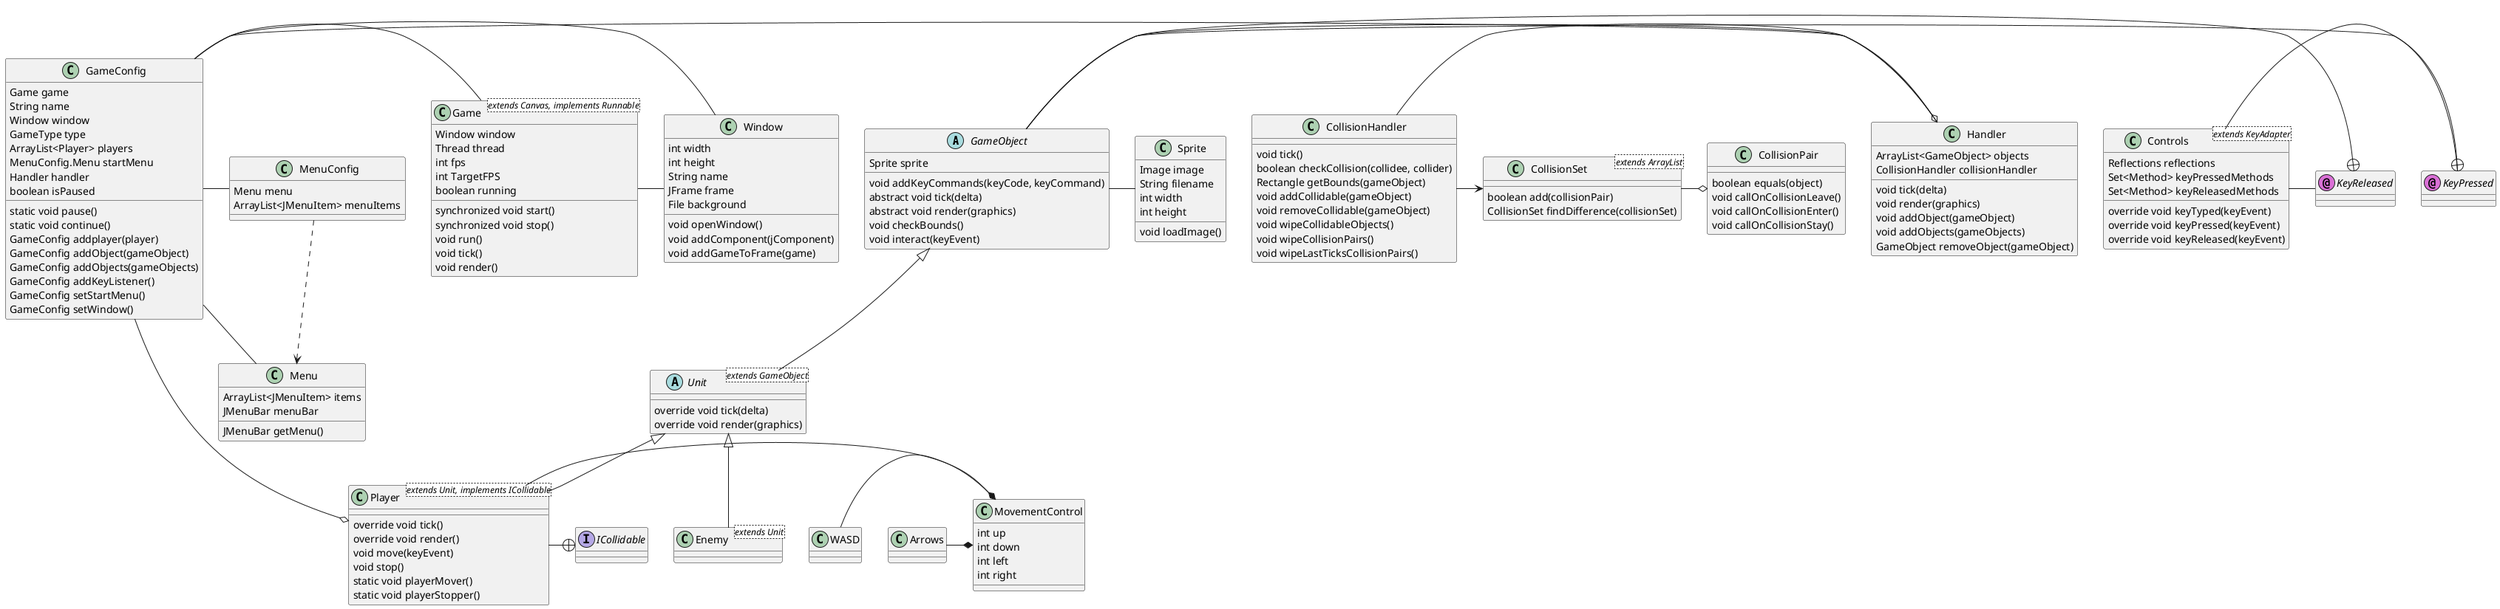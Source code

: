 @startuml

abstract class GameObject{
    Sprite sprite
    void addKeyCommands(keyCode, keyCommand)
    abstract void tick(delta)
    abstract void render(graphics)
    void checkBounds()
    void interact(keyEvent)
}
class CollisionHandler{
    void tick()
    boolean checkCollision(collidee, collider)
    Rectangle getBounds(gameObject)
    void addCollidable(gameObject)
    void removeCollidable(gameObject)
    void wipeCollidableObjects()
    void wipeCollisionPairs()
    void wipeLastTicksCollisionPairs()
}
class CollisionPair{
    boolean equals(object)
    void callOnCollisionLeave()
    void callOnCollisionEnter()
    void callOnCollisionStay()
}
class CollisionSet<extends ArrayList>{
    boolean add(collisionPair)
    CollisionSet findDifference(collisionSet)
}
class Controls<extends KeyAdapter>{
    Reflections reflections
    Set<Method> keyPressedMethods
    Set<Method> keyReleasedMethods
    override void keyTyped(keyEvent)
    override void keyPressed(keyEvent)
    override void keyReleased(keyEvent)
}
class Enemy<extends Unit>{

}
class GameConfig{
    Game game
    String name
    Window window
    GameType type
    ArrayList<Player> players
    MenuConfig.Menu startMenu
    Handler handler
    boolean isPaused
    static void pause()
    static void continue()
    GameConfig addplayer(player)
    GameConfig addObject(gameObject)
    GameConfig addObjects(gameObjects)
    GameConfig addKeyListener()
    GameConfig setStartMenu()
    GameConfig setWindow()
}
class Game<extends Canvas, implements Runnable>{
    Window window
    Thread thread
    int fps
    int TargetFPS
    boolean running
    synchronized void start()
    synchronized void stop()
    void run()
    void tick()
    void render()
}
class Handler{
    ArrayList<GameObject> objects
    CollisionHandler collisionHandler
    void tick(delta)
    void render(graphics)
    void addObject(gameObject)
    void addObjects(gameObjects)
    GameObject removeObject(gameObject)
}
interface ICollidable
interface KeyPressed <<@, orchid>>
interface KeyReleased <<@, orchid>>
class MenuConfig{
    Menu menu
    ArrayList<JMenuItem> menuItems
}
class Menu{
    ArrayList<JMenuItem> items
    JMenuBar menuBar

    JMenuBar getMenu()
}
class MovementControl{
    int up
    int down
    int left
    int right
}
class WASD
class Arrows
class Player<extends Unit, implements ICollidable>{
    override void tick()
    override void render()
    void move(keyEvent)
    void stop()
    static void playerMover()
    static void playerStopper()
}
class Sprite{
    Image image
    String filename
    int width
    int height
    void loadImage()
}
abstract class Unit<extends GameObject>{
    override void tick(delta)
    override void render(graphics)
}
class Window{
    int width
    int height
    String name
    JFrame frame
    File background
    void openWindow()
    void addComponent(jComponent)
    void addGameToFrame(game)
}


GameConfig - Game
GameConfig - Window
GameConfig - Menu
GameConfig - Handler
GameConfig -o Player
GameConfig - MenuConfig

MenuConfig ..> Menu

Game - Window

GameObject <|-- Unit
GameObject - Sprite
GameObject -+ KeyPressed
GameObject -+ KeyReleased
GameObject -o Handler
Unit <|-- Player
Unit <|-- Enemy
Player -+ ICollidable
Player - MovementControl

CollisionHandler - Handler
CollisionHandler -> CollisionSet
CollisionSet -o CollisionPair

Controls - KeyPressed
Controls - KeyReleased

WASD -* MovementControl
Arrows -* MovementControl
@enduml